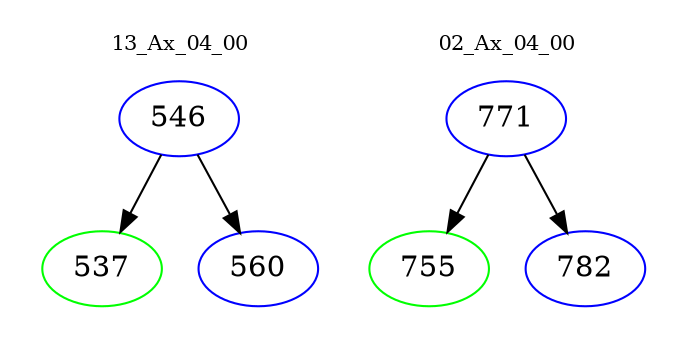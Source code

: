 digraph{
subgraph cluster_0 {
color = white
label = "13_Ax_04_00";
fontsize=10;
T0_546 [label="546", color="blue"]
T0_546 -> T0_537 [color="black"]
T0_537 [label="537", color="green"]
T0_546 -> T0_560 [color="black"]
T0_560 [label="560", color="blue"]
}
subgraph cluster_1 {
color = white
label = "02_Ax_04_00";
fontsize=10;
T1_771 [label="771", color="blue"]
T1_771 -> T1_755 [color="black"]
T1_755 [label="755", color="green"]
T1_771 -> T1_782 [color="black"]
T1_782 [label="782", color="blue"]
}
}
